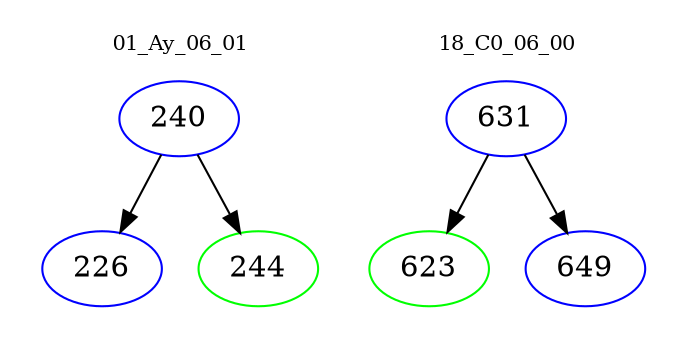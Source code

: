 digraph{
subgraph cluster_0 {
color = white
label = "01_Ay_06_01";
fontsize=10;
T0_240 [label="240", color="blue"]
T0_240 -> T0_226 [color="black"]
T0_226 [label="226", color="blue"]
T0_240 -> T0_244 [color="black"]
T0_244 [label="244", color="green"]
}
subgraph cluster_1 {
color = white
label = "18_C0_06_00";
fontsize=10;
T1_631 [label="631", color="blue"]
T1_631 -> T1_623 [color="black"]
T1_623 [label="623", color="green"]
T1_631 -> T1_649 [color="black"]
T1_649 [label="649", color="blue"]
}
}
